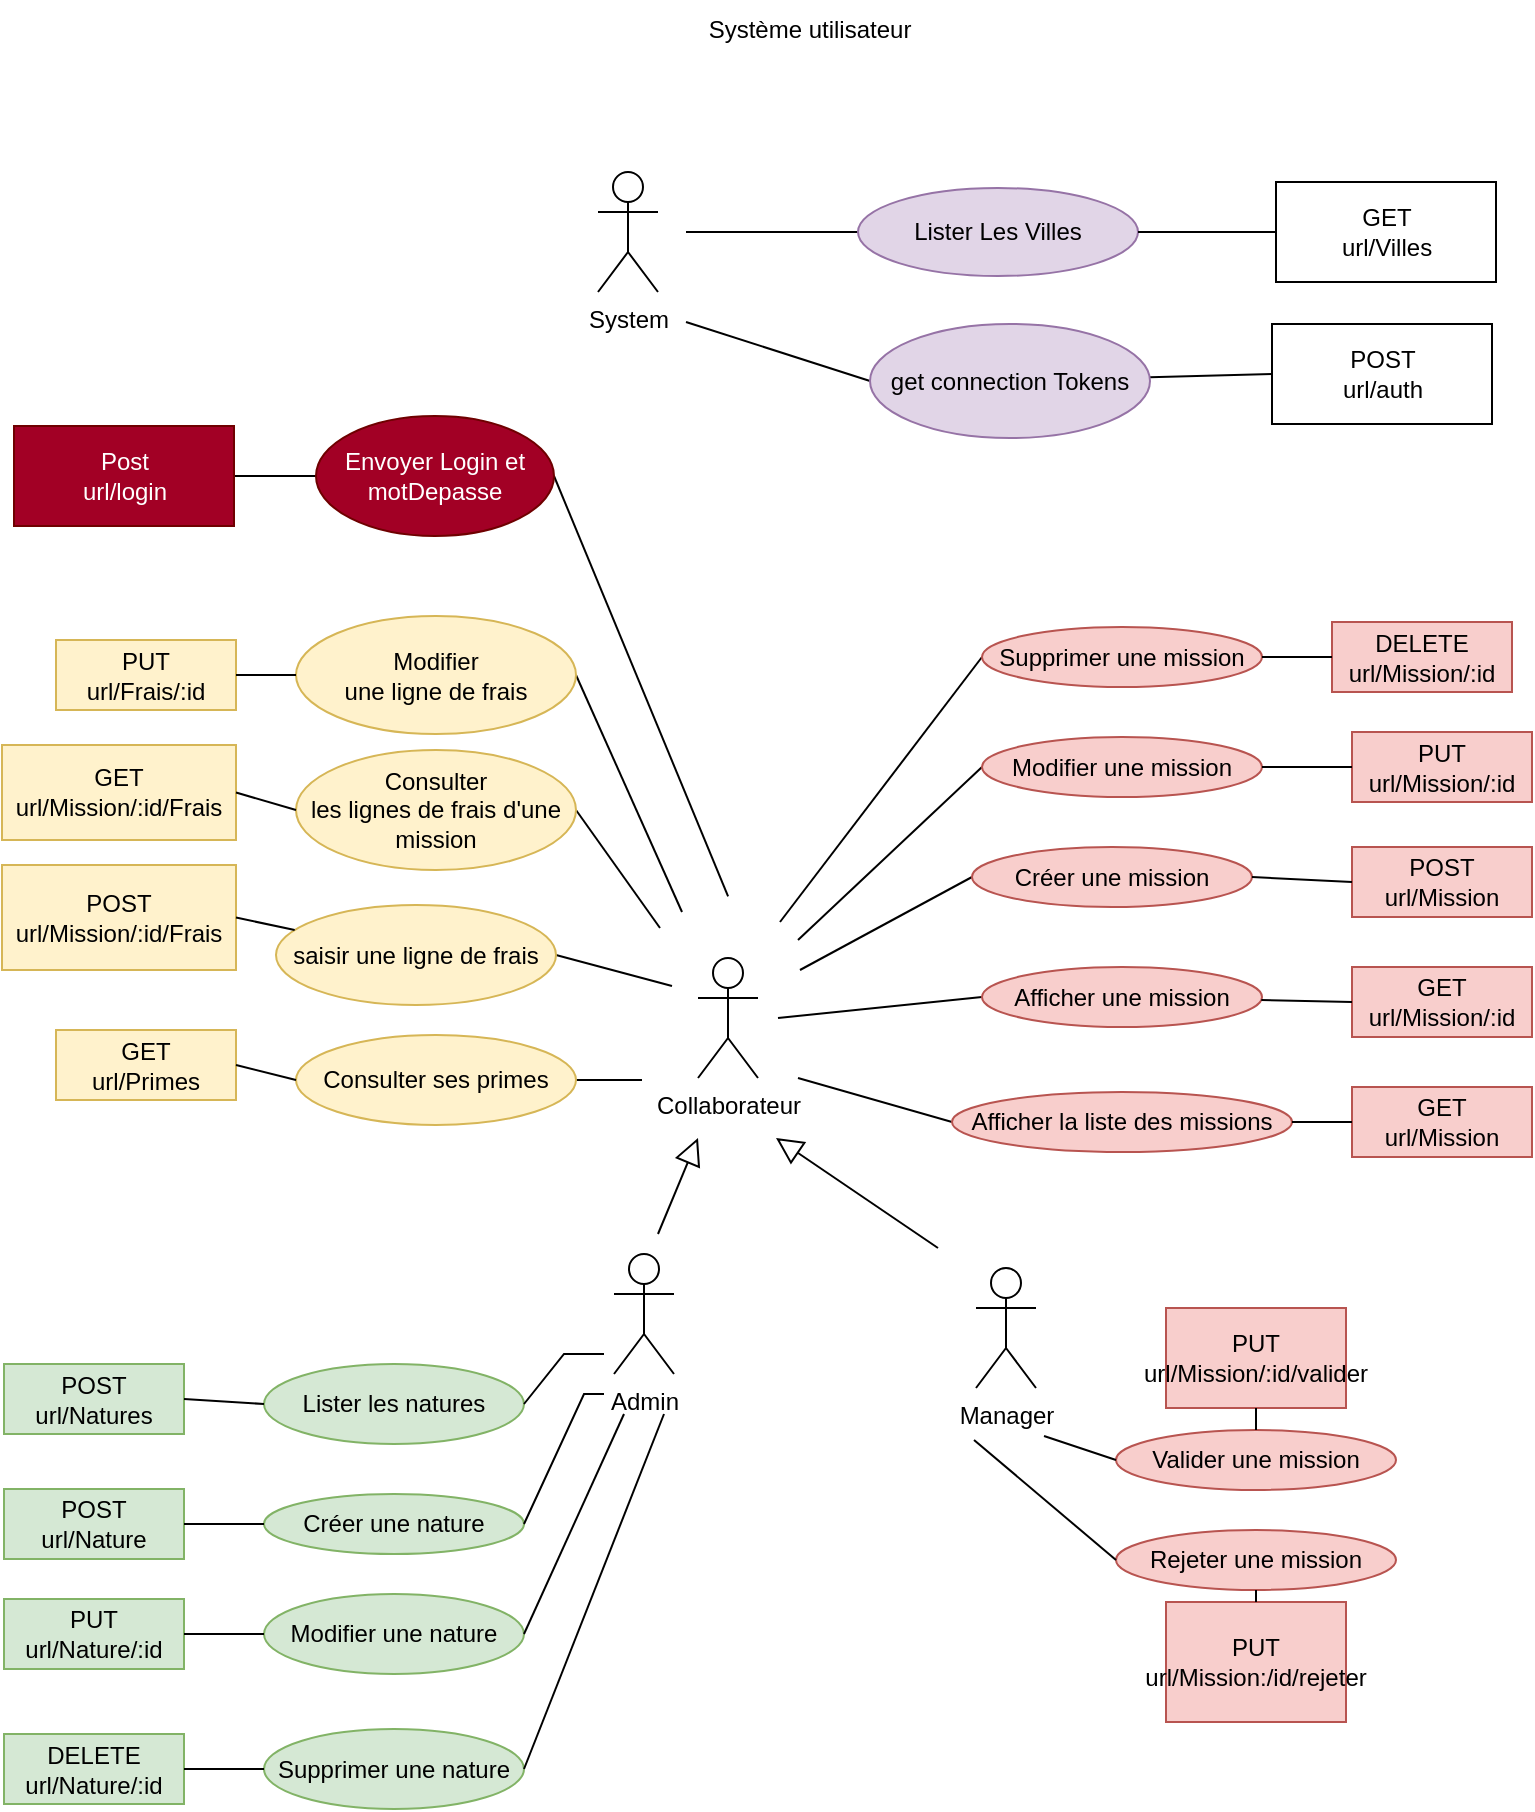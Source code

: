 <mxfile version="20.3.0" type="github">
  <diagram id="1HFoKZ7HmbYaqoWhvM2N" name="Page-1">
    <mxGraphModel dx="1778" dy="918" grid="0" gridSize="10" guides="1" tooltips="1" connect="1" arrows="1" fold="1" page="1" pageScale="1" pageWidth="850" pageHeight="1100" math="0" shadow="0">
      <root>
        <mxCell id="0" />
        <mxCell id="1" parent="0" />
        <mxCell id="fpnA1gOJu9WvSEtu6Hov-3" value="&lt;div&gt;Collaborateur&lt;/div&gt;" style="shape=umlActor;verticalLabelPosition=bottom;verticalAlign=top;html=1;outlineConnect=0;" parent="1" vertex="1">
          <mxGeometry x="391" y="539" width="30" height="60" as="geometry" />
        </mxCell>
        <mxCell id="fpnA1gOJu9WvSEtu6Hov-6" value="" style="endArrow=block;html=1;rounded=0;endFill=0;endSize=11;" parent="1" edge="1">
          <mxGeometry width="50" height="50" relative="1" as="geometry">
            <mxPoint x="371" y="677" as="sourcePoint" />
            <mxPoint x="391" y="629" as="targetPoint" />
            <Array as="points" />
          </mxGeometry>
        </mxCell>
        <mxCell id="fpnA1gOJu9WvSEtu6Hov-7" value="" style="endArrow=block;html=1;rounded=0;endFill=0;endSize=11;startSize=6;startArrow=none;" parent="1" edge="1">
          <mxGeometry width="50" height="50" relative="1" as="geometry">
            <mxPoint x="511" y="684" as="sourcePoint" />
            <mxPoint x="430" y="629" as="targetPoint" />
            <Array as="points" />
          </mxGeometry>
        </mxCell>
        <mxCell id="fpnA1gOJu9WvSEtu6Hov-32" value="" style="endArrow=none;html=1;rounded=0;startSize=6;endSize=11;entryX=0;entryY=0.5;entryDx=0;entryDy=0;" parent="1" target="fpnA1gOJu9WvSEtu6Hov-27" edge="1">
          <mxGeometry width="50" height="50" relative="1" as="geometry">
            <mxPoint x="432" y="521" as="sourcePoint" />
            <mxPoint x="531" y="369" as="targetPoint" />
            <Array as="points" />
          </mxGeometry>
        </mxCell>
        <mxCell id="fpnA1gOJu9WvSEtu6Hov-33" value="" style="endArrow=none;html=1;rounded=0;startSize=6;endSize=11;entryX=0;entryY=0.5;entryDx=0;entryDy=0;" parent="1" target="fpnA1gOJu9WvSEtu6Hov-28" edge="1">
          <mxGeometry width="50" height="50" relative="1" as="geometry">
            <mxPoint x="441" y="530" as="sourcePoint" />
            <mxPoint x="531" y="369" as="targetPoint" />
            <Array as="points" />
          </mxGeometry>
        </mxCell>
        <mxCell id="fpnA1gOJu9WvSEtu6Hov-34" value="" style="endArrow=none;html=1;rounded=0;startSize=6;endSize=11;entryX=0;entryY=0.5;entryDx=0;entryDy=0;" parent="1" target="fpnA1gOJu9WvSEtu6Hov-29" edge="1">
          <mxGeometry width="50" height="50" relative="1" as="geometry">
            <mxPoint x="442" y="545" as="sourcePoint" />
            <mxPoint x="531" y="369" as="targetPoint" />
            <Array as="points" />
          </mxGeometry>
        </mxCell>
        <mxCell id="fpnA1gOJu9WvSEtu6Hov-35" value="" style="endArrow=none;html=1;rounded=0;startSize=6;endSize=11;entryX=0;entryY=0.5;entryDx=0;entryDy=0;" parent="1" target="fpnA1gOJu9WvSEtu6Hov-30" edge="1">
          <mxGeometry width="50" height="50" relative="1" as="geometry">
            <mxPoint x="431" y="569" as="sourcePoint" />
            <mxPoint x="531" y="369" as="targetPoint" />
            <Array as="points" />
          </mxGeometry>
        </mxCell>
        <mxCell id="fpnA1gOJu9WvSEtu6Hov-36" value="" style="endArrow=none;html=1;rounded=0;startSize=6;endSize=11;exitX=0;exitY=0.5;exitDx=0;exitDy=0;" parent="1" source="fpnA1gOJu9WvSEtu6Hov-31" edge="1">
          <mxGeometry width="50" height="50" relative="1" as="geometry">
            <mxPoint x="481" y="419" as="sourcePoint" />
            <mxPoint x="441" y="599" as="targetPoint" />
            <Array as="points" />
          </mxGeometry>
        </mxCell>
        <mxCell id="fpnA1gOJu9WvSEtu6Hov-41" value="" style="endArrow=none;html=1;rounded=0;startSize=6;endSize=11;exitX=1;exitY=0.5;exitDx=0;exitDy=0;" parent="1" source="fpnA1gOJu9WvSEtu6Hov-37" edge="1">
          <mxGeometry width="50" height="50" relative="1" as="geometry">
            <mxPoint x="481" y="429" as="sourcePoint" />
            <mxPoint x="383" y="516" as="targetPoint" />
            <Array as="points" />
          </mxGeometry>
        </mxCell>
        <mxCell id="fpnA1gOJu9WvSEtu6Hov-46" value="" style="endArrow=none;html=1;rounded=0;startSize=6;endSize=11;exitX=1;exitY=0.5;exitDx=0;exitDy=0;" parent="1" source="fpnA1gOJu9WvSEtu6Hov-38" edge="1">
          <mxGeometry width="50" height="50" relative="1" as="geometry">
            <mxPoint x="391" y="319" as="sourcePoint" />
            <mxPoint x="372" y="524" as="targetPoint" />
            <Array as="points" />
          </mxGeometry>
        </mxCell>
        <mxCell id="fpnA1gOJu9WvSEtu6Hov-47" value="" style="endArrow=none;html=1;rounded=0;startSize=6;endSize=11;exitX=1;exitY=0.5;exitDx=0;exitDy=0;" parent="1" source="fpnA1gOJu9WvSEtu6Hov-39" edge="1">
          <mxGeometry width="50" height="50" relative="1" as="geometry">
            <mxPoint x="491" y="419" as="sourcePoint" />
            <mxPoint x="378" y="553" as="targetPoint" />
          </mxGeometry>
        </mxCell>
        <mxCell id="fpnA1gOJu9WvSEtu6Hov-50" value="Système utilisateur" style="text;html=1;strokeColor=none;fillColor=none;align=center;verticalAlign=middle;whiteSpace=wrap;rounded=0;" parent="1" vertex="1">
          <mxGeometry x="382" y="60" width="130" height="30" as="geometry" />
        </mxCell>
        <mxCell id="MMcRs4qTpvVBW1Dn-aCO-8" value="" style="endArrow=none;html=1;rounded=0;startSize=6;endSize=11;exitX=1;exitY=0.5;exitDx=0;exitDy=0;" parent="1" source="fpnA1gOJu9WvSEtu6Hov-40" edge="1">
          <mxGeometry width="50" height="50" relative="1" as="geometry">
            <mxPoint x="381.0" y="474" as="sourcePoint" />
            <mxPoint x="363" y="600" as="targetPoint" />
          </mxGeometry>
        </mxCell>
        <mxCell id="vZ3PRXWnmt1vqze5UoZ0-1" value="System" style="shape=umlActor;verticalLabelPosition=bottom;verticalAlign=top;html=1;" vertex="1" parent="1">
          <mxGeometry x="341" y="146" width="30" height="60" as="geometry" />
        </mxCell>
        <mxCell id="vZ3PRXWnmt1vqze5UoZ0-10" style="edgeStyle=orthogonalEdgeStyle;rounded=0;orthogonalLoop=1;jettySize=auto;html=1;endArrow=none;endFill=0;" edge="1" parent="1" source="vZ3PRXWnmt1vqze5UoZ0-2">
          <mxGeometry relative="1" as="geometry">
            <mxPoint x="385" y="176" as="targetPoint" />
          </mxGeometry>
        </mxCell>
        <mxCell id="vZ3PRXWnmt1vqze5UoZ0-2" value="Lister Les Villes" style="ellipse;whiteSpace=wrap;html=1;fillColor=#e1d5e7;strokeColor=#9673a6;" vertex="1" parent="1">
          <mxGeometry x="471" y="154" width="140" height="44" as="geometry" />
        </mxCell>
        <mxCell id="vZ3PRXWnmt1vqze5UoZ0-9" style="edgeStyle=orthogonalEdgeStyle;rounded=0;orthogonalLoop=1;jettySize=auto;html=1;endArrow=none;endFill=0;" edge="1" parent="1" source="vZ3PRXWnmt1vqze5UoZ0-5" target="vZ3PRXWnmt1vqze5UoZ0-2">
          <mxGeometry relative="1" as="geometry" />
        </mxCell>
        <mxCell id="vZ3PRXWnmt1vqze5UoZ0-5" value="&lt;div&gt;GET&lt;/div&gt;&lt;div&gt;url/Villes&lt;br&gt;&lt;/div&gt;" style="html=1;" vertex="1" parent="1">
          <mxGeometry x="680" y="151" width="110" height="50" as="geometry" />
        </mxCell>
        <mxCell id="vZ3PRXWnmt1vqze5UoZ0-12" value="" style="group" vertex="1" connectable="0" parent="1">
          <mxGeometry x="529" y="694" width="211" height="263" as="geometry" />
        </mxCell>
        <mxCell id="fpnA1gOJu9WvSEtu6Hov-2" value="&lt;div&gt;Manager&lt;/div&gt;" style="shape=umlActor;verticalLabelPosition=bottom;verticalAlign=top;html=1;outlineConnect=0;" parent="vZ3PRXWnmt1vqze5UoZ0-12" vertex="1">
          <mxGeometry x="1" width="30" height="60" as="geometry" />
        </mxCell>
        <mxCell id="fpnA1gOJu9WvSEtu6Hov-22" value="&lt;div&gt;Rejeter une mission&lt;/div&gt;" style="ellipse;whiteSpace=wrap;html=1;fillColor=#f8cecc;strokeColor=#b85450;" parent="vZ3PRXWnmt1vqze5UoZ0-12" vertex="1">
          <mxGeometry x="71" y="131" width="140" height="30" as="geometry" />
        </mxCell>
        <mxCell id="fpnA1gOJu9WvSEtu6Hov-23" value="&lt;div&gt;Valider une mission&lt;br&gt;&lt;/div&gt;" style="ellipse;whiteSpace=wrap;html=1;fillColor=#f8cecc;strokeColor=#b85450;" parent="vZ3PRXWnmt1vqze5UoZ0-12" vertex="1">
          <mxGeometry x="71" y="81" width="140" height="30" as="geometry" />
        </mxCell>
        <mxCell id="fpnA1gOJu9WvSEtu6Hov-24" value="" style="endArrow=none;html=1;rounded=0;startSize=6;endSize=11;entryX=0;entryY=0.5;entryDx=0;entryDy=0;" parent="vZ3PRXWnmt1vqze5UoZ0-12" target="fpnA1gOJu9WvSEtu6Hov-23" edge="1">
          <mxGeometry width="50" height="50" relative="1" as="geometry">
            <mxPoint x="35" y="84" as="sourcePoint" />
            <mxPoint x="-139" y="120" as="targetPoint" />
            <Array as="points" />
          </mxGeometry>
        </mxCell>
        <mxCell id="fpnA1gOJu9WvSEtu6Hov-26" value="" style="endArrow=none;html=1;rounded=0;startSize=6;endSize=11;exitX=0;exitY=0.5;exitDx=0;exitDy=0;" parent="vZ3PRXWnmt1vqze5UoZ0-12" source="fpnA1gOJu9WvSEtu6Hov-22" edge="1">
          <mxGeometry width="50" height="50" relative="1" as="geometry">
            <mxPoint x="-129" y="160" as="sourcePoint" />
            <mxPoint y="86" as="targetPoint" />
          </mxGeometry>
        </mxCell>
        <mxCell id="MMcRs4qTpvVBW1Dn-aCO-4" value="PUT&lt;br&gt;url/Mission/:id/valider" style="text;html=1;strokeColor=#b85450;fillColor=#f8cecc;align=center;verticalAlign=middle;whiteSpace=wrap;rounded=0;shadow=0;sketch=0;" parent="vZ3PRXWnmt1vqze5UoZ0-12" vertex="1">
          <mxGeometry x="96" y="20" width="90" height="50" as="geometry" />
        </mxCell>
        <mxCell id="MMcRs4qTpvVBW1Dn-aCO-5" value="PUT&lt;br&gt;url/Mission:/id/rejeter" style="text;html=1;strokeColor=#b85450;fillColor=#f8cecc;align=center;verticalAlign=middle;whiteSpace=wrap;rounded=0;shadow=0;sketch=0;" parent="vZ3PRXWnmt1vqze5UoZ0-12" vertex="1">
          <mxGeometry x="96" y="167" width="90" height="60" as="geometry" />
        </mxCell>
        <mxCell id="MMcRs4qTpvVBW1Dn-aCO-6" value="" style="endArrow=none;html=1;rounded=0;startSize=6;endSize=11;entryX=0.5;entryY=0;entryDx=0;entryDy=0;exitX=0.5;exitY=1;exitDx=0;exitDy=0;" parent="vZ3PRXWnmt1vqze5UoZ0-12" source="MMcRs4qTpvVBW1Dn-aCO-4" target="fpnA1gOJu9WvSEtu6Hov-23" edge="1">
          <mxGeometry width="50" height="50" relative="1" as="geometry">
            <mxPoint x="-29" y="227" as="sourcePoint" />
            <mxPoint x="41" y="67" as="targetPoint" />
          </mxGeometry>
        </mxCell>
        <mxCell id="MMcRs4qTpvVBW1Dn-aCO-7" value="" style="endArrow=none;html=1;rounded=0;startSize=6;endSize=11;entryX=0.5;entryY=1;entryDx=0;entryDy=0;exitX=0.5;exitY=0;exitDx=0;exitDy=0;" parent="vZ3PRXWnmt1vqze5UoZ0-12" source="MMcRs4qTpvVBW1Dn-aCO-5" target="fpnA1gOJu9WvSEtu6Hov-22" edge="1">
          <mxGeometry width="50" height="50" relative="1" as="geometry">
            <mxPoint x="151" y="42" as="sourcePoint" />
            <mxPoint x="151" y="77" as="targetPoint" />
          </mxGeometry>
        </mxCell>
        <mxCell id="vZ3PRXWnmt1vqze5UoZ0-13" value="" style="group" vertex="1" connectable="0" parent="1">
          <mxGeometry x="44" y="687" width="335" height="277.5" as="geometry" />
        </mxCell>
        <mxCell id="fpnA1gOJu9WvSEtu6Hov-1" value="&lt;div&gt;Admin&lt;/div&gt;" style="shape=umlActor;verticalLabelPosition=bottom;verticalAlign=top;html=1;outlineConnect=0;" parent="vZ3PRXWnmt1vqze5UoZ0-13" vertex="1">
          <mxGeometry x="305" width="30" height="60" as="geometry" />
        </mxCell>
        <mxCell id="fpnA1gOJu9WvSEtu6Hov-11" value="&lt;div&gt;Lister les natures&lt;/div&gt;" style="ellipse;whiteSpace=wrap;html=1;fillColor=#d5e8d4;strokeColor=#82b366;" parent="vZ3PRXWnmt1vqze5UoZ0-13" vertex="1">
          <mxGeometry x="130" y="55" width="130" height="40" as="geometry" />
        </mxCell>
        <mxCell id="fpnA1gOJu9WvSEtu6Hov-12" value="&lt;div&gt;Créer une nature&lt;/div&gt;" style="ellipse;whiteSpace=wrap;html=1;fillColor=#d5e8d4;strokeColor=#82b366;" parent="vZ3PRXWnmt1vqze5UoZ0-13" vertex="1">
          <mxGeometry x="130" y="120" width="130" height="30" as="geometry" />
        </mxCell>
        <mxCell id="fpnA1gOJu9WvSEtu6Hov-13" value="&lt;div&gt;Modifier une nature&lt;/div&gt;" style="ellipse;whiteSpace=wrap;html=1;fillColor=#d5e8d4;strokeColor=#82b366;" parent="vZ3PRXWnmt1vqze5UoZ0-13" vertex="1">
          <mxGeometry x="130" y="170" width="130" height="40" as="geometry" />
        </mxCell>
        <mxCell id="fpnA1gOJu9WvSEtu6Hov-14" value="&lt;div&gt;Supprimer une nature&lt;/div&gt;" style="ellipse;whiteSpace=wrap;html=1;fillColor=#d5e8d4;strokeColor=#82b366;" parent="vZ3PRXWnmt1vqze5UoZ0-13" vertex="1">
          <mxGeometry x="130" y="237.5" width="130" height="40" as="geometry" />
        </mxCell>
        <mxCell id="fpnA1gOJu9WvSEtu6Hov-17" value="" style="endArrow=none;html=1;rounded=0;startSize=6;endSize=11;exitX=1;exitY=0.5;exitDx=0;exitDy=0;" parent="vZ3PRXWnmt1vqze5UoZ0-13" source="fpnA1gOJu9WvSEtu6Hov-11" edge="1">
          <mxGeometry width="50" height="50" relative="1" as="geometry">
            <mxPoint x="260" y="150" as="sourcePoint" />
            <mxPoint x="300" y="50" as="targetPoint" />
            <Array as="points">
              <mxPoint x="280" y="50" />
            </Array>
          </mxGeometry>
        </mxCell>
        <mxCell id="fpnA1gOJu9WvSEtu6Hov-19" value="" style="endArrow=none;html=1;rounded=0;startSize=6;endSize=11;exitX=1;exitY=0.5;exitDx=0;exitDy=0;" parent="vZ3PRXWnmt1vqze5UoZ0-13" source="fpnA1gOJu9WvSEtu6Hov-12" edge="1">
          <mxGeometry width="50" height="50" relative="1" as="geometry">
            <mxPoint x="260" y="180" as="sourcePoint" />
            <mxPoint x="300" y="70" as="targetPoint" />
            <Array as="points">
              <mxPoint x="290" y="70" />
            </Array>
          </mxGeometry>
        </mxCell>
        <mxCell id="fpnA1gOJu9WvSEtu6Hov-20" value="" style="endArrow=none;html=1;rounded=0;startSize=6;endSize=11;exitX=1;exitY=0.5;exitDx=0;exitDy=0;" parent="vZ3PRXWnmt1vqze5UoZ0-13" source="fpnA1gOJu9WvSEtu6Hov-13" edge="1">
          <mxGeometry width="50" height="50" relative="1" as="geometry">
            <mxPoint x="260" y="250" as="sourcePoint" />
            <mxPoint x="310" y="80" as="targetPoint" />
            <Array as="points" />
          </mxGeometry>
        </mxCell>
        <mxCell id="fpnA1gOJu9WvSEtu6Hov-21" value="" style="endArrow=none;html=1;rounded=0;startSize=6;endSize=11;exitX=1;exitY=0.5;exitDx=0;exitDy=0;" parent="vZ3PRXWnmt1vqze5UoZ0-13" source="fpnA1gOJu9WvSEtu6Hov-14" edge="1">
          <mxGeometry width="50" height="50" relative="1" as="geometry">
            <mxPoint x="240" y="290" as="sourcePoint" />
            <mxPoint x="330" y="80" as="targetPoint" />
          </mxGeometry>
        </mxCell>
        <mxCell id="MMcRs4qTpvVBW1Dn-aCO-20" value="POST&lt;br&gt;url/Natures" style="text;html=1;strokeColor=#82b366;fillColor=#d5e8d4;align=center;verticalAlign=middle;whiteSpace=wrap;rounded=0;shadow=0;sketch=0;" parent="vZ3PRXWnmt1vqze5UoZ0-13" vertex="1">
          <mxGeometry y="55" width="90" height="35" as="geometry" />
        </mxCell>
        <mxCell id="MMcRs4qTpvVBW1Dn-aCO-21" value="POST&lt;br&gt;url/Nature" style="text;html=1;strokeColor=#82b366;fillColor=#d5e8d4;align=center;verticalAlign=middle;whiteSpace=wrap;rounded=0;shadow=0;sketch=0;" parent="vZ3PRXWnmt1vqze5UoZ0-13" vertex="1">
          <mxGeometry y="117.5" width="90" height="35" as="geometry" />
        </mxCell>
        <mxCell id="MMcRs4qTpvVBW1Dn-aCO-22" value="PUT&lt;br&gt;url/Nature/:id" style="text;html=1;strokeColor=#82b366;fillColor=#d5e8d4;align=center;verticalAlign=middle;whiteSpace=wrap;rounded=0;shadow=0;sketch=0;" parent="vZ3PRXWnmt1vqze5UoZ0-13" vertex="1">
          <mxGeometry y="172.5" width="90" height="35" as="geometry" />
        </mxCell>
        <mxCell id="MMcRs4qTpvVBW1Dn-aCO-23" value="DELETE&lt;br&gt;url/Nature/:id" style="text;html=1;strokeColor=#82b366;fillColor=#d5e8d4;align=center;verticalAlign=middle;whiteSpace=wrap;rounded=0;shadow=0;sketch=0;" parent="vZ3PRXWnmt1vqze5UoZ0-13" vertex="1">
          <mxGeometry y="240" width="90" height="35" as="geometry" />
        </mxCell>
        <mxCell id="MMcRs4qTpvVBW1Dn-aCO-24" value="" style="endArrow=none;html=1;rounded=0;exitX=1;exitY=0.5;exitDx=0;exitDy=0;entryX=0;entryY=0.5;entryDx=0;entryDy=0;" parent="vZ3PRXWnmt1vqze5UoZ0-13" source="MMcRs4qTpvVBW1Dn-aCO-20" target="fpnA1gOJu9WvSEtu6Hov-11" edge="1">
          <mxGeometry width="50" height="50" relative="1" as="geometry">
            <mxPoint x="70" y="130" as="sourcePoint" />
            <mxPoint x="120" y="80" as="targetPoint" />
          </mxGeometry>
        </mxCell>
        <mxCell id="MMcRs4qTpvVBW1Dn-aCO-30" value="" style="endArrow=none;html=1;rounded=0;exitX=1;exitY=0.5;exitDx=0;exitDy=0;entryX=0;entryY=0.5;entryDx=0;entryDy=0;" parent="vZ3PRXWnmt1vqze5UoZ0-13" source="MMcRs4qTpvVBW1Dn-aCO-21" target="fpnA1gOJu9WvSEtu6Hov-12" edge="1">
          <mxGeometry width="50" height="50" relative="1" as="geometry">
            <mxPoint x="100" y="82.5" as="sourcePoint" />
            <mxPoint x="130" y="90" as="targetPoint" />
          </mxGeometry>
        </mxCell>
        <mxCell id="MMcRs4qTpvVBW1Dn-aCO-31" value="" style="endArrow=none;html=1;rounded=0;exitX=1;exitY=0.5;exitDx=0;exitDy=0;entryX=0;entryY=0.5;entryDx=0;entryDy=0;" parent="vZ3PRXWnmt1vqze5UoZ0-13" source="MMcRs4qTpvVBW1Dn-aCO-22" target="fpnA1gOJu9WvSEtu6Hov-13" edge="1">
          <mxGeometry width="50" height="50" relative="1" as="geometry">
            <mxPoint x="100" y="145" as="sourcePoint" />
            <mxPoint x="140.0" y="142.5" as="targetPoint" />
          </mxGeometry>
        </mxCell>
        <mxCell id="MMcRs4qTpvVBW1Dn-aCO-32" value="" style="endArrow=none;html=1;rounded=0;exitX=1;exitY=0.5;exitDx=0;exitDy=0;entryX=0;entryY=0.5;entryDx=0;entryDy=0;" parent="vZ3PRXWnmt1vqze5UoZ0-13" source="MMcRs4qTpvVBW1Dn-aCO-23" target="fpnA1gOJu9WvSEtu6Hov-14" edge="1">
          <mxGeometry width="50" height="50" relative="1" as="geometry">
            <mxPoint x="100" y="200" as="sourcePoint" />
            <mxPoint x="140.0" y="200" as="targetPoint" />
          </mxGeometry>
        </mxCell>
        <mxCell id="vZ3PRXWnmt1vqze5UoZ0-16" value="" style="group" vertex="1" connectable="0" parent="1">
          <mxGeometry x="43" y="368" width="287" height="254.5" as="geometry" />
        </mxCell>
        <mxCell id="fpnA1gOJu9WvSEtu6Hov-37" value="&lt;div&gt;Modifier&lt;/div&gt;&lt;div&gt;une ligne de frais&lt;/div&gt;" style="ellipse;whiteSpace=wrap;html=1;fillColor=#fff2cc;strokeColor=#d6b656;" parent="vZ3PRXWnmt1vqze5UoZ0-16" vertex="1">
          <mxGeometry x="147" width="140" height="59" as="geometry" />
        </mxCell>
        <mxCell id="fpnA1gOJu9WvSEtu6Hov-38" value="&lt;div&gt;Consulter&lt;/div&gt;&lt;div&gt;les lignes de frais d&#39;une mission&lt;br&gt;&lt;/div&gt;" style="ellipse;whiteSpace=wrap;html=1;fillColor=#fff2cc;strokeColor=#d6b656;" parent="vZ3PRXWnmt1vqze5UoZ0-16" vertex="1">
          <mxGeometry x="147" y="67" width="140" height="60" as="geometry" />
        </mxCell>
        <mxCell id="fpnA1gOJu9WvSEtu6Hov-39" value="saisir une ligne de frais" style="ellipse;whiteSpace=wrap;html=1;fillColor=#fff2cc;strokeColor=#d6b656;" parent="vZ3PRXWnmt1vqze5UoZ0-16" vertex="1">
          <mxGeometry x="137" y="144.5" width="140" height="50" as="geometry" />
        </mxCell>
        <mxCell id="fpnA1gOJu9WvSEtu6Hov-40" value="&lt;div&gt;Consulter ses primes&lt;/div&gt;" style="ellipse;whiteSpace=wrap;html=1;fillColor=#fff2cc;strokeColor=#d6b656;" parent="vZ3PRXWnmt1vqze5UoZ0-16" vertex="1">
          <mxGeometry x="147" y="209.5" width="140" height="45" as="geometry" />
        </mxCell>
        <mxCell id="MMcRs4qTpvVBW1Dn-aCO-33" value="PUT&lt;br&gt;url/Frais/:id" style="text;html=1;strokeColor=#d6b656;fillColor=#fff2cc;align=center;verticalAlign=middle;whiteSpace=wrap;rounded=0;shadow=0;sketch=0;" parent="vZ3PRXWnmt1vqze5UoZ0-16" vertex="1">
          <mxGeometry x="27" y="12" width="90" height="35" as="geometry" />
        </mxCell>
        <mxCell id="MMcRs4qTpvVBW1Dn-aCO-34" value="GET&lt;br&gt;url/Mission/:id/Frais" style="text;html=1;strokeColor=#d6b656;fillColor=#fff2cc;align=center;verticalAlign=middle;whiteSpace=wrap;rounded=0;shadow=0;sketch=0;" parent="vZ3PRXWnmt1vqze5UoZ0-16" vertex="1">
          <mxGeometry y="64.5" width="117" height="47.5" as="geometry" />
        </mxCell>
        <mxCell id="MMcRs4qTpvVBW1Dn-aCO-35" value="POST&lt;br&gt;url/Mission/:id/Frais" style="text;html=1;strokeColor=#d6b656;fillColor=#fff2cc;align=center;verticalAlign=middle;whiteSpace=wrap;rounded=0;shadow=0;sketch=0;" parent="vZ3PRXWnmt1vqze5UoZ0-16" vertex="1">
          <mxGeometry y="124.5" width="117" height="52.5" as="geometry" />
        </mxCell>
        <mxCell id="MMcRs4qTpvVBW1Dn-aCO-36" value="GET&lt;br&gt;url/Primes" style="text;html=1;strokeColor=#d6b656;fillColor=#fff2cc;align=center;verticalAlign=middle;whiteSpace=wrap;rounded=0;shadow=0;sketch=0;" parent="vZ3PRXWnmt1vqze5UoZ0-16" vertex="1">
          <mxGeometry x="27" y="207" width="90" height="35" as="geometry" />
        </mxCell>
        <mxCell id="MMcRs4qTpvVBW1Dn-aCO-37" value="" style="endArrow=none;html=1;rounded=0;exitX=1;exitY=0.5;exitDx=0;exitDy=0;entryX=0;entryY=0.5;entryDx=0;entryDy=0;" parent="vZ3PRXWnmt1vqze5UoZ0-16" source="MMcRs4qTpvVBW1Dn-aCO-33" target="fpnA1gOJu9WvSEtu6Hov-37" edge="1">
          <mxGeometry width="50" height="50" relative="1" as="geometry">
            <mxPoint x="127" y="-108" as="sourcePoint" />
            <mxPoint x="167" y="-108" as="targetPoint" />
          </mxGeometry>
        </mxCell>
        <mxCell id="MMcRs4qTpvVBW1Dn-aCO-38" value="" style="endArrow=none;html=1;rounded=0;exitX=1;exitY=0.5;exitDx=0;exitDy=0;entryX=0;entryY=0.5;entryDx=0;entryDy=0;" parent="vZ3PRXWnmt1vqze5UoZ0-16" source="MMcRs4qTpvVBW1Dn-aCO-34" target="fpnA1gOJu9WvSEtu6Hov-38" edge="1">
          <mxGeometry width="50" height="50" relative="1" as="geometry">
            <mxPoint x="127.0" y="39.5" as="sourcePoint" />
            <mxPoint x="147.0" y="39.5" as="targetPoint" />
          </mxGeometry>
        </mxCell>
        <mxCell id="MMcRs4qTpvVBW1Dn-aCO-39" value="" style="endArrow=none;html=1;rounded=0;exitX=1;exitY=0.5;exitDx=0;exitDy=0;" parent="vZ3PRXWnmt1vqze5UoZ0-16" source="MMcRs4qTpvVBW1Dn-aCO-35" target="fpnA1gOJu9WvSEtu6Hov-39" edge="1">
          <mxGeometry width="50" height="50" relative="1" as="geometry">
            <mxPoint x="127.0" y="104.5" as="sourcePoint" />
            <mxPoint x="147.0" y="104.5" as="targetPoint" />
          </mxGeometry>
        </mxCell>
        <mxCell id="MMcRs4qTpvVBW1Dn-aCO-40" value="" style="endArrow=none;html=1;rounded=0;exitX=1;exitY=0.5;exitDx=0;exitDy=0;entryX=0;entryY=0.5;entryDx=0;entryDy=0;" parent="vZ3PRXWnmt1vqze5UoZ0-16" source="MMcRs4qTpvVBW1Dn-aCO-36" target="fpnA1gOJu9WvSEtu6Hov-40" edge="1">
          <mxGeometry width="50" height="50" relative="1" as="geometry">
            <mxPoint x="137.0" y="114.5" as="sourcePoint" />
            <mxPoint x="157.0" y="114.5" as="targetPoint" />
          </mxGeometry>
        </mxCell>
        <mxCell id="vZ3PRXWnmt1vqze5UoZ0-17" value="" style="group" vertex="1" connectable="0" parent="1">
          <mxGeometry x="518" y="371" width="290" height="267.5" as="geometry" />
        </mxCell>
        <mxCell id="fpnA1gOJu9WvSEtu6Hov-27" value="&lt;div&gt;Supprimer une mission&lt;br&gt;&lt;/div&gt;" style="ellipse;whiteSpace=wrap;html=1;fillColor=#f8cecc;strokeColor=#b85450;" parent="vZ3PRXWnmt1vqze5UoZ0-17" vertex="1">
          <mxGeometry x="15" y="2.5" width="140" height="30" as="geometry" />
        </mxCell>
        <mxCell id="fpnA1gOJu9WvSEtu6Hov-28" value="&lt;div&gt;Modifier une mission&lt;/div&gt;" style="ellipse;whiteSpace=wrap;html=1;fillColor=#f8cecc;strokeColor=#b85450;" parent="vZ3PRXWnmt1vqze5UoZ0-17" vertex="1">
          <mxGeometry x="15" y="57.5" width="140" height="30" as="geometry" />
        </mxCell>
        <mxCell id="fpnA1gOJu9WvSEtu6Hov-29" value="&lt;div&gt;Créer une mission&lt;br&gt;&lt;/div&gt;" style="ellipse;whiteSpace=wrap;html=1;fillColor=#f8cecc;strokeColor=#b85450;" parent="vZ3PRXWnmt1vqze5UoZ0-17" vertex="1">
          <mxGeometry x="10" y="112.5" width="140" height="30" as="geometry" />
        </mxCell>
        <mxCell id="fpnA1gOJu9WvSEtu6Hov-30" value="&lt;div&gt;Afficher une mission&lt;/div&gt;" style="ellipse;whiteSpace=wrap;html=1;fillColor=#f8cecc;strokeColor=#b85450;" parent="vZ3PRXWnmt1vqze5UoZ0-17" vertex="1">
          <mxGeometry x="15" y="172.5" width="140" height="30" as="geometry" />
        </mxCell>
        <mxCell id="fpnA1gOJu9WvSEtu6Hov-31" value="&lt;div&gt;Afficher la liste des missions&lt;/div&gt;" style="ellipse;whiteSpace=wrap;html=1;fillColor=#f8cecc;strokeColor=#b85450;" parent="vZ3PRXWnmt1vqze5UoZ0-17" vertex="1">
          <mxGeometry y="235" width="170" height="30" as="geometry" />
        </mxCell>
        <mxCell id="MMcRs4qTpvVBW1Dn-aCO-9" value="DELETE&lt;br&gt;url/Mission/:id" style="text;html=1;strokeColor=#b85450;fillColor=#f8cecc;align=center;verticalAlign=middle;whiteSpace=wrap;rounded=0;shadow=0;sketch=0;" parent="vZ3PRXWnmt1vqze5UoZ0-17" vertex="1">
          <mxGeometry x="190" width="90" height="35" as="geometry" />
        </mxCell>
        <mxCell id="MMcRs4qTpvVBW1Dn-aCO-10" value="PUT&lt;br&gt;url/Mission/:id" style="text;html=1;strokeColor=#b85450;fillColor=#f8cecc;align=center;verticalAlign=middle;whiteSpace=wrap;rounded=0;shadow=0;sketch=0;" parent="vZ3PRXWnmt1vqze5UoZ0-17" vertex="1">
          <mxGeometry x="200" y="55" width="90" height="35" as="geometry" />
        </mxCell>
        <mxCell id="MMcRs4qTpvVBW1Dn-aCO-11" value="" style="endArrow=none;html=1;rounded=0;endFill=0;endSize=11;startSize=6;entryX=1;entryY=0.5;entryDx=0;entryDy=0;exitX=0;exitY=0.5;exitDx=0;exitDy=0;" parent="vZ3PRXWnmt1vqze5UoZ0-17" source="MMcRs4qTpvVBW1Dn-aCO-10" target="fpnA1gOJu9WvSEtu6Hov-28" edge="1">
          <mxGeometry width="50" height="50" relative="1" as="geometry">
            <mxPoint x="150" y="-237.5" as="sourcePoint" />
            <mxPoint x="-90" y="392.5" as="targetPoint" />
            <Array as="points" />
          </mxGeometry>
        </mxCell>
        <mxCell id="MMcRs4qTpvVBW1Dn-aCO-12" value="" style="endArrow=none;html=1;rounded=0;startSize=6;endSize=11;entryX=1;entryY=0.5;entryDx=0;entryDy=0;exitX=0;exitY=0.5;exitDx=0;exitDy=0;" parent="vZ3PRXWnmt1vqze5UoZ0-17" source="MMcRs4qTpvVBW1Dn-aCO-9" target="fpnA1gOJu9WvSEtu6Hov-27" edge="1">
          <mxGeometry width="50" height="50" relative="1" as="geometry">
            <mxPoint x="120" y="-70" as="sourcePoint" />
            <mxPoint x="40" y="-97.5" as="targetPoint" />
          </mxGeometry>
        </mxCell>
        <mxCell id="MMcRs4qTpvVBW1Dn-aCO-13" value="POST&lt;br&gt;url/Mission" style="text;html=1;strokeColor=#b85450;fillColor=#f8cecc;align=center;verticalAlign=middle;whiteSpace=wrap;rounded=0;shadow=0;sketch=0;" parent="vZ3PRXWnmt1vqze5UoZ0-17" vertex="1">
          <mxGeometry x="200" y="112.5" width="90" height="35" as="geometry" />
        </mxCell>
        <mxCell id="MMcRs4qTpvVBW1Dn-aCO-14" value="GET&lt;br&gt;url/Mission/:id" style="text;html=1;strokeColor=#b85450;fillColor=#f8cecc;align=center;verticalAlign=middle;whiteSpace=wrap;rounded=0;shadow=0;sketch=0;" parent="vZ3PRXWnmt1vqze5UoZ0-17" vertex="1">
          <mxGeometry x="200" y="172.5" width="90" height="35" as="geometry" />
        </mxCell>
        <mxCell id="MMcRs4qTpvVBW1Dn-aCO-16" value="GET&lt;br&gt;url/Mission" style="text;html=1;strokeColor=#b85450;fillColor=#f8cecc;align=center;verticalAlign=middle;whiteSpace=wrap;rounded=0;shadow=0;sketch=0;" parent="vZ3PRXWnmt1vqze5UoZ0-17" vertex="1">
          <mxGeometry x="200" y="232.5" width="90" height="35" as="geometry" />
        </mxCell>
        <mxCell id="MMcRs4qTpvVBW1Dn-aCO-17" value="" style="endArrow=none;html=1;rounded=0;entryX=0;entryY=0.5;entryDx=0;entryDy=0;exitX=1;exitY=0.5;exitDx=0;exitDy=0;" parent="vZ3PRXWnmt1vqze5UoZ0-17" source="fpnA1gOJu9WvSEtu6Hov-29" target="MMcRs4qTpvVBW1Dn-aCO-13" edge="1">
          <mxGeometry width="50" height="50" relative="1" as="geometry">
            <mxPoint x="-30" y="12.5" as="sourcePoint" />
            <mxPoint x="20" y="-37.5" as="targetPoint" />
          </mxGeometry>
        </mxCell>
        <mxCell id="MMcRs4qTpvVBW1Dn-aCO-18" value="" style="endArrow=none;html=1;rounded=0;entryX=0;entryY=0.5;entryDx=0;entryDy=0;" parent="vZ3PRXWnmt1vqze5UoZ0-17" source="fpnA1gOJu9WvSEtu6Hov-30" target="MMcRs4qTpvVBW1Dn-aCO-14" edge="1">
          <mxGeometry width="50" height="50" relative="1" as="geometry">
            <mxPoint x="160" y="137.5" as="sourcePoint" />
            <mxPoint x="210" y="140" as="targetPoint" />
          </mxGeometry>
        </mxCell>
        <mxCell id="MMcRs4qTpvVBW1Dn-aCO-19" value="" style="endArrow=none;html=1;rounded=0;entryX=0;entryY=0.5;entryDx=0;entryDy=0;exitX=1;exitY=0.5;exitDx=0;exitDy=0;" parent="vZ3PRXWnmt1vqze5UoZ0-17" source="fpnA1gOJu9WvSEtu6Hov-31" target="MMcRs4qTpvVBW1Dn-aCO-16" edge="1">
          <mxGeometry width="50" height="50" relative="1" as="geometry">
            <mxPoint x="170" y="147.5" as="sourcePoint" />
            <mxPoint x="220" y="150" as="targetPoint" />
          </mxGeometry>
        </mxCell>
        <mxCell id="vZ3PRXWnmt1vqze5UoZ0-21" style="edgeStyle=orthogonalEdgeStyle;rounded=0;orthogonalLoop=1;jettySize=auto;html=1;endArrow=none;endFill=0;" edge="1" parent="1" source="vZ3PRXWnmt1vqze5UoZ0-18" target="vZ3PRXWnmt1vqze5UoZ0-19">
          <mxGeometry relative="1" as="geometry" />
        </mxCell>
        <mxCell id="vZ3PRXWnmt1vqze5UoZ0-22" style="rounded=0;orthogonalLoop=1;jettySize=auto;html=1;endArrow=none;endFill=0;exitX=1;exitY=0.5;exitDx=0;exitDy=0;" edge="1" parent="1" source="vZ3PRXWnmt1vqze5UoZ0-18">
          <mxGeometry relative="1" as="geometry">
            <mxPoint x="406.043" y="508.13" as="targetPoint" />
          </mxGeometry>
        </mxCell>
        <mxCell id="vZ3PRXWnmt1vqze5UoZ0-18" value="Envoyer Login et motDepasse" style="ellipse;whiteSpace=wrap;html=1;fillColor=#a20025;fontColor=#ffffff;strokeColor=#6F0000;" vertex="1" parent="1">
          <mxGeometry x="200" y="268" width="119" height="60" as="geometry" />
        </mxCell>
        <mxCell id="vZ3PRXWnmt1vqze5UoZ0-19" value="&lt;div&gt;Post&lt;/div&gt;&lt;div&gt;url/login&lt;br&gt;&lt;/div&gt;" style="html=1;fillColor=#a20025;fontColor=#ffffff;strokeColor=#6F0000;" vertex="1" parent="1">
          <mxGeometry x="49" y="273" width="110" height="50" as="geometry" />
        </mxCell>
        <mxCell id="vZ3PRXWnmt1vqze5UoZ0-25" style="edgeStyle=none;rounded=0;orthogonalLoop=1;jettySize=auto;html=1;endArrow=none;endFill=0;exitX=0;exitY=0.5;exitDx=0;exitDy=0;" edge="1" parent="1" source="vZ3PRXWnmt1vqze5UoZ0-23">
          <mxGeometry relative="1" as="geometry">
            <mxPoint x="385" y="221" as="targetPoint" />
          </mxGeometry>
        </mxCell>
        <mxCell id="vZ3PRXWnmt1vqze5UoZ0-26" style="edgeStyle=none;rounded=0;orthogonalLoop=1;jettySize=auto;html=1;entryX=0;entryY=0.5;entryDx=0;entryDy=0;endArrow=none;endFill=0;" edge="1" parent="1" source="vZ3PRXWnmt1vqze5UoZ0-23" target="vZ3PRXWnmt1vqze5UoZ0-24">
          <mxGeometry relative="1" as="geometry" />
        </mxCell>
        <mxCell id="vZ3PRXWnmt1vqze5UoZ0-23" value="get connection Tokens" style="ellipse;whiteSpace=wrap;html=1;fillColor=#e1d5e7;strokeColor=#9673a6;" vertex="1" parent="1">
          <mxGeometry x="477" y="222" width="140" height="57" as="geometry" />
        </mxCell>
        <mxCell id="vZ3PRXWnmt1vqze5UoZ0-24" value="&lt;div&gt;POST&lt;br&gt;&lt;/div&gt;&lt;div&gt;url/auth&lt;br&gt;&lt;/div&gt;" style="html=1;" vertex="1" parent="1">
          <mxGeometry x="678" y="222" width="110" height="50" as="geometry" />
        </mxCell>
      </root>
    </mxGraphModel>
  </diagram>
</mxfile>
